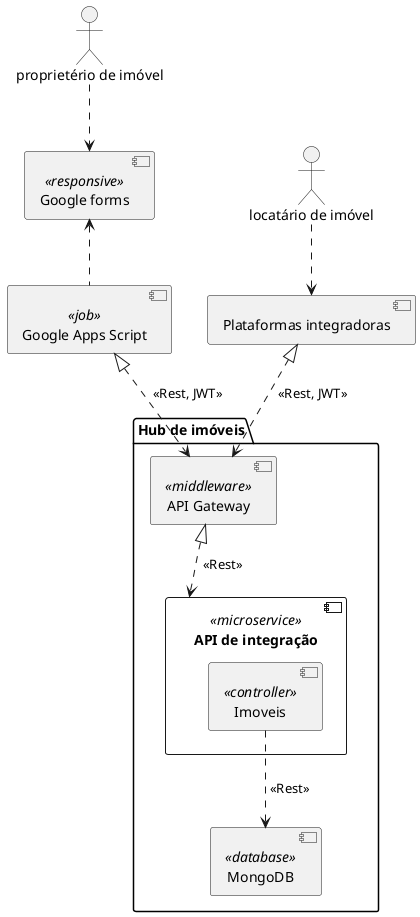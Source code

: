 @startuml API de integração

actor "proprietério de imóvel" as per_pi
actor "locatário de imóvel" as per_li

component "Plataformas integradoras" as sysext_i
component "Google Apps Script" as conext_apes <<job>>
component "Google forms" as conext_asc <<responsive>>

package "Hub de imóveis" {
    component "API Gateway" as con_ag <<middleware>>

    component "API de integração" as pac_ai <<microservice>> {
        component "Imoveis" as com_ic <<controller>>
    }

    component "MongoDB" as datext_md <<database>>

}

per_pi ..> conext_asc
per_li ..> sysext_i

con_ag <|..> pac_ai : " <<Rest>>"
sysext_i <|..> con_ag : " <<Rest, JWT>>"
conext_apes <|..> con_ag : " <<Rest, JWT>>"

conext_asc <.. conext_apes 
com_ic ..> datext_md : " <<Rest>>"

@enduml
